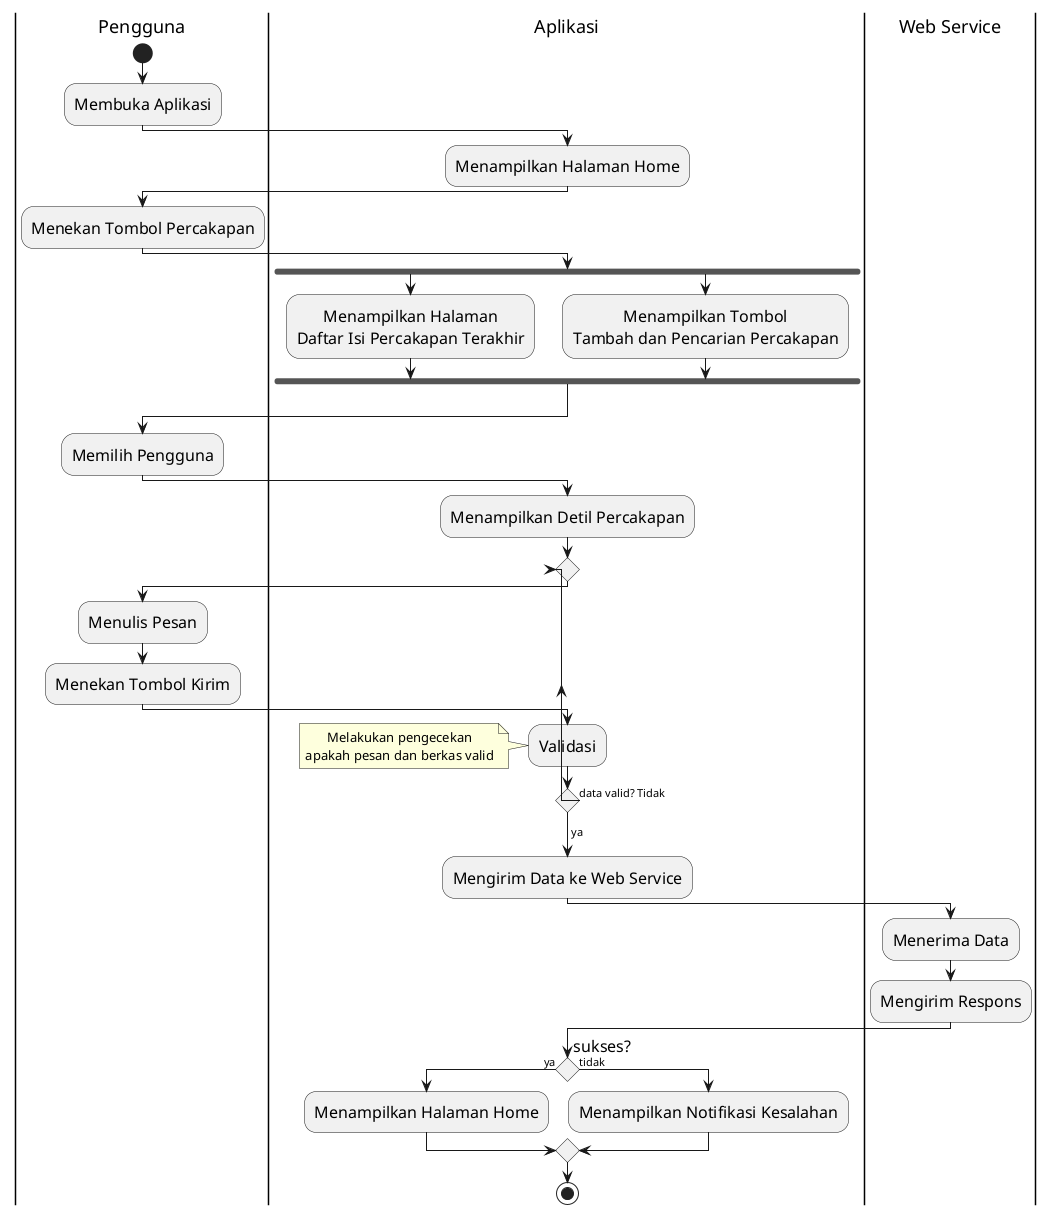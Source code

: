 @startuml
'https://plantuml.com/activity-diagram-beta
skinparam defaultTextAlignment center
skinparam conditionStyle diamond
|Pengguna|
skinparam activityFontSize 16
start
:Membuka Aplikasi;
|Aplikasi|
:Menampilkan Halaman Home;
|Pengguna|
:Menekan Tombol Percakapan;
|Aplikasi|
fork
    :Menampilkan Halaman\nDaftar Isi Percakapan Terakhir;
fork again
    :Menampilkan Tombol\nTambah dan Pencarian Percakapan;
end fork
->\n;
|Pengguna|
:Memilih Pengguna;
|Aplikasi|
:Menampilkan Detil Percakapan;
repeat
    |Pengguna|
    :Menulis Pesan;
    :Menekan Tombol Kirim;
    |Aplikasi|
    :Validasi;
repeat while (data valid? Tidak) is (tidak)
->ya;
note left
  Melakukan pengecekan
  apakah pesan dan berkas valid
end note
:Mengirim Data ke Web Service;
|Web Service|
:Menerima Data;
:Mengirim Respons;
|Aplikasi|
if(sukses?) then (ya)
    :Menampilkan Halaman Home;
else(tidak)
    :Menampilkan Notifikasi Kesalahan;
endif
stop
@enduml
